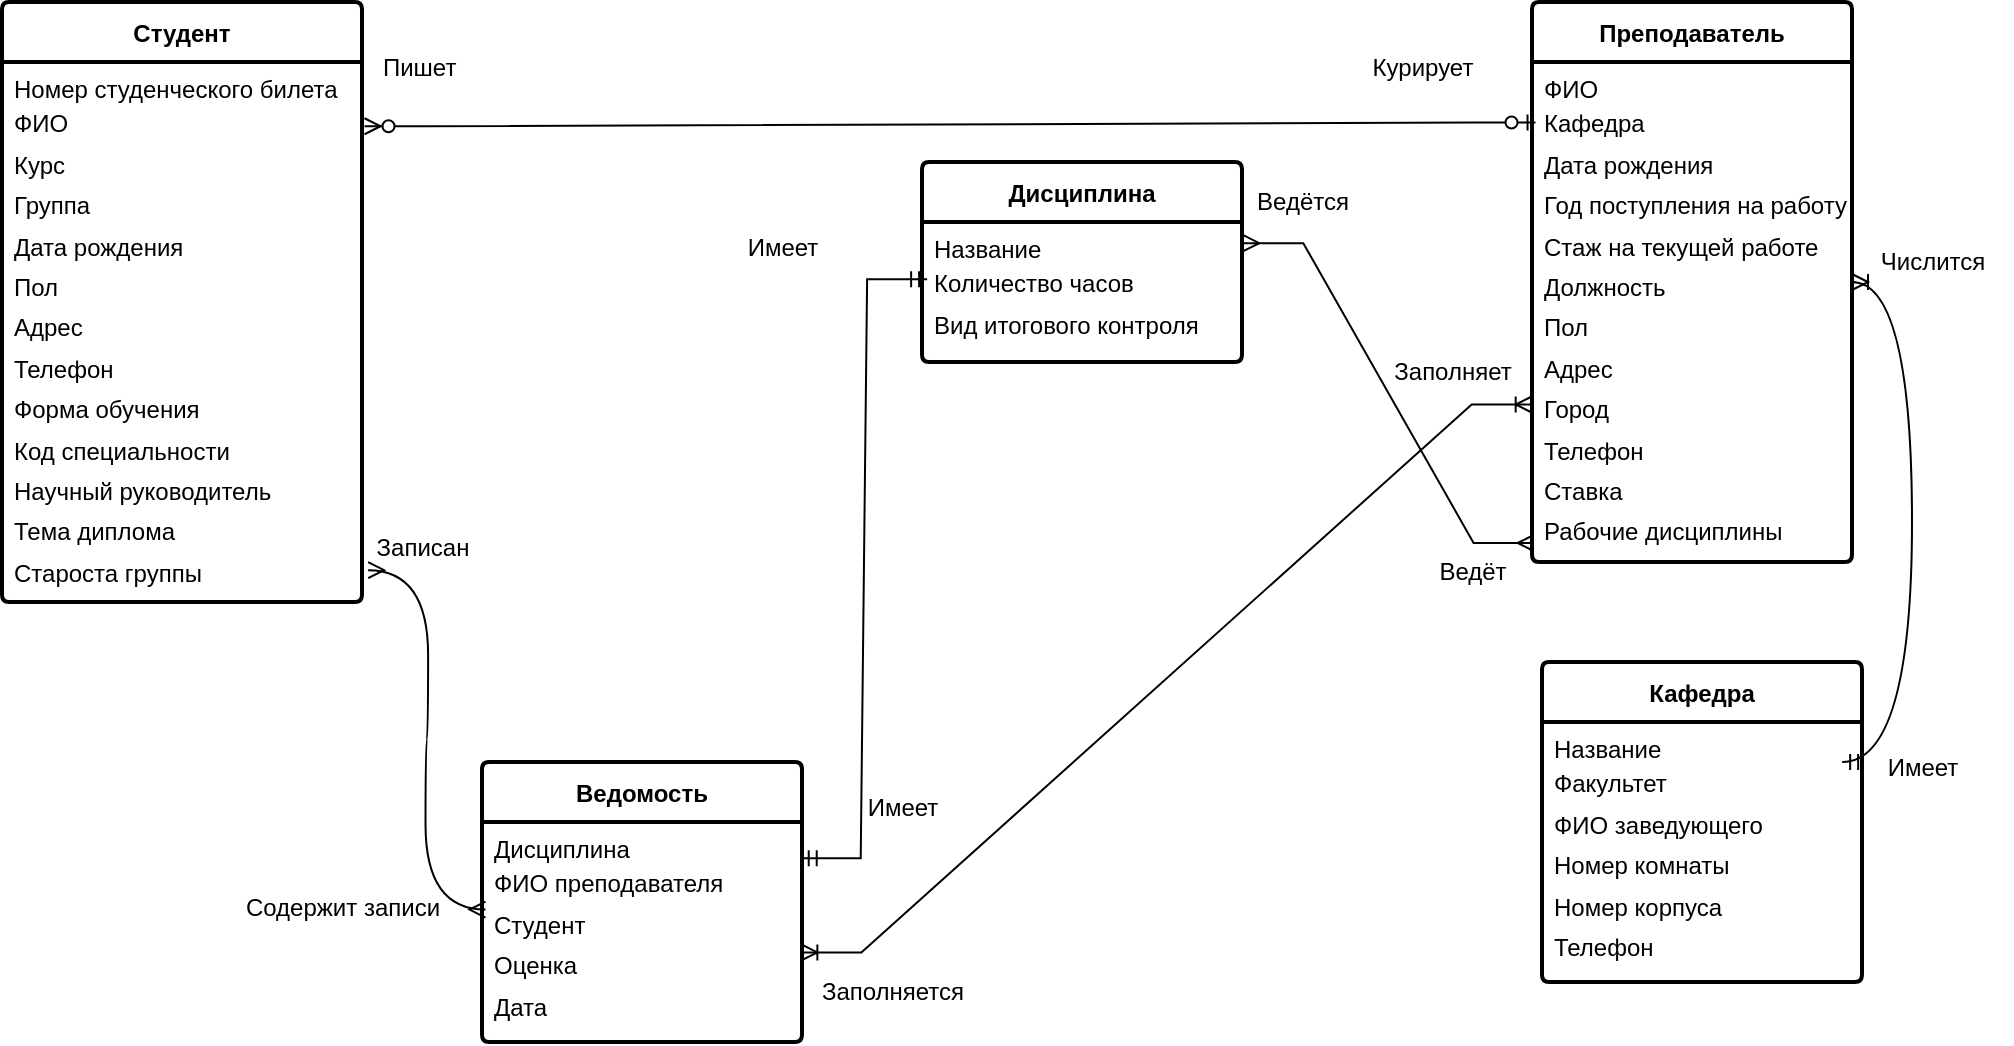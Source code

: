 <mxfile version="24.0.1" type="github">
  <diagram id="R2lEEEUBdFMjLlhIrx00" name="Page-1">
    <mxGraphModel dx="2022" dy="667" grid="1" gridSize="10" guides="1" tooltips="1" connect="1" arrows="1" fold="1" page="1" pageScale="1" pageWidth="850" pageHeight="1100" background="#FFFFFF" math="0" shadow="0" extFonts="Permanent Marker^https://fonts.googleapis.com/css?family=Permanent+Marker">
      <root>
        <mxCell id="0" />
        <mxCell id="1" parent="0" />
        <mxCell id="YFbkVFk9N9AtQ_815TIZ-2" value="&lt;b&gt;&lt;font style=&quot;font-size: 12px;&quot;&gt;Дисциплина&lt;/font&gt;&lt;/b&gt;" style="swimlane;childLayout=stackLayout;horizontal=1;startSize=30;horizontalStack=0;rounded=1;fontSize=14;fontStyle=0;strokeWidth=2;resizeParent=0;resizeLast=1;shadow=0;dashed=0;align=center;arcSize=4;whiteSpace=wrap;html=1;" parent="1" vertex="1">
          <mxGeometry x="120" y="110" width="160" height="100" as="geometry" />
        </mxCell>
        <mxCell id="YFbkVFk9N9AtQ_815TIZ-3" value="Название&lt;div style=&quot;line-height: 170%;&quot;&gt;Количество часов&lt;/div&gt;&lt;div style=&quot;line-height: 170%;&quot;&gt;Вид итогового контроля&lt;/div&gt;" style="align=left;strokeColor=none;fillColor=none;spacingLeft=4;fontSize=12;verticalAlign=top;resizable=0;rotatable=0;part=1;html=1;" parent="YFbkVFk9N9AtQ_815TIZ-2" vertex="1">
          <mxGeometry y="30" width="160" height="70" as="geometry" />
        </mxCell>
        <mxCell id="YFbkVFk9N9AtQ_815TIZ-8" value="&lt;font style=&quot;font-size: 12px;&quot;&gt;&lt;b&gt;Кафедра&lt;/b&gt;&lt;/font&gt;" style="swimlane;childLayout=stackLayout;horizontal=1;startSize=30;horizontalStack=0;rounded=1;fontSize=14;fontStyle=0;strokeWidth=2;resizeParent=0;resizeLast=1;shadow=0;dashed=0;align=center;arcSize=4;whiteSpace=wrap;html=1;" parent="1" vertex="1">
          <mxGeometry x="430" y="360" width="160" height="160" as="geometry" />
        </mxCell>
        <mxCell id="YFbkVFk9N9AtQ_815TIZ-9" value="Название&lt;div style=&quot;line-height: 170%;&quot;&gt;Факультет&lt;/div&gt;&lt;div style=&quot;line-height: 170%;&quot;&gt;ФИО заведующего&lt;/div&gt;&lt;div style=&quot;line-height: 170%;&quot;&gt;Номер комнаты&lt;/div&gt;&lt;div style=&quot;line-height: 170%;&quot;&gt;Номер корпуса&lt;/div&gt;&lt;div style=&quot;line-height: 170%;&quot;&gt;Телефон&lt;/div&gt;" style="align=left;strokeColor=none;fillColor=none;spacingLeft=4;fontSize=12;verticalAlign=top;resizable=0;rotatable=0;part=1;html=1;" parent="YFbkVFk9N9AtQ_815TIZ-8" vertex="1">
          <mxGeometry y="30" width="160" height="130" as="geometry" />
        </mxCell>
        <mxCell id="YFbkVFk9N9AtQ_815TIZ-10" value="&lt;b&gt;&lt;font style=&quot;font-size: 12px;&quot;&gt;Преподаватель&lt;/font&gt;&lt;/b&gt;" style="swimlane;childLayout=stackLayout;horizontal=1;startSize=30;horizontalStack=0;rounded=1;fontSize=14;fontStyle=0;strokeWidth=2;resizeParent=0;resizeLast=1;shadow=0;dashed=0;align=center;arcSize=4;whiteSpace=wrap;html=1;" parent="1" vertex="1">
          <mxGeometry x="425" y="30" width="160" height="280" as="geometry" />
        </mxCell>
        <mxCell id="YFbkVFk9N9AtQ_815TIZ-11" value="ФИО&lt;div style=&quot;line-height: 170%;&quot;&gt;Кафедра&lt;/div&gt;&lt;div style=&quot;line-height: 170%;&quot;&gt;Дата рождения&lt;/div&gt;&lt;div style=&quot;line-height: 170%;&quot;&gt;Год поступления на работу&lt;/div&gt;&lt;div style=&quot;line-height: 170%;&quot;&gt;Стаж на текущей работе&lt;/div&gt;&lt;div style=&quot;line-height: 170%;&quot;&gt;Должность&lt;/div&gt;&lt;div style=&quot;line-height: 170%;&quot;&gt;Пол&lt;/div&gt;&lt;div style=&quot;line-height: 170%;&quot;&gt;Адрес&lt;/div&gt;&lt;div style=&quot;line-height: 170%;&quot;&gt;Город&lt;/div&gt;&lt;div style=&quot;line-height: 170%;&quot;&gt;Телефон&lt;/div&gt;&lt;div style=&quot;line-height: 170%;&quot;&gt;Ставка&lt;/div&gt;&lt;div style=&quot;line-height: 170%;&quot;&gt;Рабочие дисциплины&lt;/div&gt;" style="align=left;strokeColor=none;fillColor=none;spacingLeft=4;fontSize=12;verticalAlign=top;resizable=0;rotatable=0;part=1;html=1;" parent="YFbkVFk9N9AtQ_815TIZ-10" vertex="1">
          <mxGeometry y="30" width="160" height="250" as="geometry" />
        </mxCell>
        <mxCell id="YFbkVFk9N9AtQ_815TIZ-12" value="&lt;b&gt;&lt;font style=&quot;font-size: 12px;&quot;&gt;Студент&lt;/font&gt;&lt;/b&gt;" style="swimlane;childLayout=stackLayout;horizontal=1;startSize=30;horizontalStack=0;rounded=1;fontSize=14;fontStyle=0;strokeWidth=2;resizeParent=0;resizeLast=1;shadow=0;dashed=0;align=center;arcSize=4;whiteSpace=wrap;html=1;" parent="1" vertex="1">
          <mxGeometry x="-340" y="30" width="180" height="300" as="geometry" />
        </mxCell>
        <mxCell id="YFbkVFk9N9AtQ_815TIZ-13" value="Номер студенческого билета&lt;div style=&quot;line-height: 170%;&quot;&gt;ФИО&lt;/div&gt;&lt;div style=&quot;line-height: 170%;&quot;&gt;Курс&lt;/div&gt;&lt;div style=&quot;line-height: 170%;&quot;&gt;Группа&lt;/div&gt;&lt;div style=&quot;line-height: 170%;&quot;&gt;Дата рождения&lt;/div&gt;&lt;div style=&quot;line-height: 170%;&quot;&gt;Пол&lt;/div&gt;&lt;div style=&quot;line-height: 170%;&quot;&gt;Адрес&lt;/div&gt;&lt;div style=&quot;line-height: 170%;&quot;&gt;Телефон&lt;/div&gt;&lt;div style=&quot;line-height: 170%;&quot;&gt;Форма обучения&lt;/div&gt;&lt;div style=&quot;line-height: 170%;&quot;&gt;Код специальности&lt;/div&gt;&lt;div style=&quot;line-height: 170%;&quot;&gt;Научный руководитель&lt;/div&gt;&lt;div style=&quot;line-height: 170%;&quot;&gt;Тема диплома&lt;/div&gt;&lt;div style=&quot;line-height: 170%;&quot;&gt;Староста группы&lt;/div&gt;" style="align=left;strokeColor=none;fillColor=none;spacingLeft=4;fontSize=12;verticalAlign=top;resizable=0;rotatable=0;part=1;html=1;" parent="YFbkVFk9N9AtQ_815TIZ-12" vertex="1">
          <mxGeometry y="30" width="180" height="270" as="geometry" />
        </mxCell>
        <mxCell id="YFbkVFk9N9AtQ_815TIZ-16" value="&lt;b&gt;&lt;font style=&quot;font-size: 12px;&quot;&gt;Ведомость&lt;/font&gt;&lt;/b&gt;" style="swimlane;childLayout=stackLayout;horizontal=1;startSize=30;horizontalStack=0;rounded=1;fontSize=14;fontStyle=0;strokeWidth=2;resizeParent=0;resizeLast=1;shadow=0;dashed=0;align=center;arcSize=4;whiteSpace=wrap;html=1;" parent="1" vertex="1">
          <mxGeometry x="-100" y="410" width="160" height="140" as="geometry" />
        </mxCell>
        <mxCell id="YFbkVFk9N9AtQ_815TIZ-17" value="Дисциплина&lt;div style=&quot;line-height: 170%;&quot;&gt;ФИО преподавателя&lt;/div&gt;&lt;div style=&quot;line-height: 170%;&quot;&gt;Студент&lt;/div&gt;&lt;div style=&quot;line-height: 170%;&quot;&gt;Оценка&lt;/div&gt;&lt;div style=&quot;line-height: 170%;&quot;&gt;Дата&lt;/div&gt;" style="align=left;strokeColor=none;fillColor=none;spacingLeft=4;fontSize=12;verticalAlign=top;resizable=0;rotatable=0;part=1;html=1;" parent="YFbkVFk9N9AtQ_815TIZ-16" vertex="1">
          <mxGeometry y="30" width="160" height="110" as="geometry" />
        </mxCell>
        <mxCell id="D0-YnoBW0OvQ-XF0kJE_-13" value="" style="edgeStyle=entityRelationEdgeStyle;fontSize=12;html=1;endArrow=ERmany;startArrow=ERmany;rounded=0;entryX=0.005;entryY=0.962;entryDx=0;entryDy=0;entryPerimeter=0;exitX=1.004;exitY=0.151;exitDx=0;exitDy=0;exitPerimeter=0;" parent="1" source="YFbkVFk9N9AtQ_815TIZ-3" target="YFbkVFk9N9AtQ_815TIZ-11" edge="1">
          <mxGeometry width="100" height="100" relative="1" as="geometry">
            <mxPoint x="280" y="280" as="sourcePoint" />
            <mxPoint x="380" y="180" as="targetPoint" />
          </mxGeometry>
        </mxCell>
        <mxCell id="D0-YnoBW0OvQ-XF0kJE_-16" value="" style="edgeStyle=entityRelationEdgeStyle;fontSize=12;html=1;endArrow=ERmandOne;startArrow=ERmandOne;rounded=0;exitX=0.996;exitY=0.165;exitDx=0;exitDy=0;exitPerimeter=0;entryX=0.016;entryY=0.409;entryDx=0;entryDy=0;entryPerimeter=0;" parent="1" source="YFbkVFk9N9AtQ_815TIZ-17" target="YFbkVFk9N9AtQ_815TIZ-3" edge="1">
          <mxGeometry width="100" height="100" relative="1" as="geometry">
            <mxPoint x="70" y="520" as="sourcePoint" />
            <mxPoint x="170" y="420" as="targetPoint" />
          </mxGeometry>
        </mxCell>
        <mxCell id="D0-YnoBW0OvQ-XF0kJE_-18" value="" style="edgeStyle=entityRelationEdgeStyle;fontSize=12;html=1;endArrow=ERmany;startArrow=ERmany;rounded=0;exitX=0.011;exitY=0.398;exitDx=0;exitDy=0;exitPerimeter=0;entryX=1.017;entryY=0.941;entryDx=0;entryDy=0;entryPerimeter=0;curved=1;" parent="1" source="YFbkVFk9N9AtQ_815TIZ-17" target="YFbkVFk9N9AtQ_815TIZ-13" edge="1">
          <mxGeometry width="100" height="100" relative="1" as="geometry">
            <mxPoint x="-310" y="500" as="sourcePoint" />
            <mxPoint x="-300" y="310" as="targetPoint" />
            <Array as="points">
              <mxPoint x="-310" y="520" />
              <mxPoint x="-157" y="350" />
              <mxPoint x="-80" y="280" />
              <mxPoint x="-50" y="330" />
              <mxPoint x="-120" y="350" />
            </Array>
          </mxGeometry>
        </mxCell>
        <mxCell id="D0-YnoBW0OvQ-XF0kJE_-21" value="" style="edgeStyle=entityRelationEdgeStyle;fontSize=12;html=1;endArrow=ERoneToMany;startArrow=ERoneToMany;rounded=0;exitX=0.998;exitY=0.593;exitDx=0;exitDy=0;exitPerimeter=0;entryX=-0.001;entryY=0.685;entryDx=0;entryDy=0;entryPerimeter=0;" parent="1" source="YFbkVFk9N9AtQ_815TIZ-17" target="YFbkVFk9N9AtQ_815TIZ-11" edge="1">
          <mxGeometry width="100" height="100" relative="1" as="geometry">
            <mxPoint x="230" y="520" as="sourcePoint" />
            <mxPoint x="330" y="420" as="targetPoint" />
          </mxGeometry>
        </mxCell>
        <mxCell id="u7AzC6_4To73JEFmurM7-1" value="Пишет&amp;nbsp;" style="text;html=1;align=center;verticalAlign=middle;resizable=0;points=[];autosize=1;strokeColor=none;fillColor=none;" vertex="1" parent="1">
          <mxGeometry x="-160" y="48" width="60" height="30" as="geometry" />
        </mxCell>
        <mxCell id="u7AzC6_4To73JEFmurM7-2" value="Курирует" style="text;html=1;align=center;verticalAlign=middle;resizable=0;points=[];autosize=1;strokeColor=none;fillColor=none;" vertex="1" parent="1">
          <mxGeometry x="335" y="48" width="70" height="30" as="geometry" />
        </mxCell>
        <mxCell id="u7AzC6_4To73JEFmurM7-3" value="Записан" style="text;html=1;align=center;verticalAlign=middle;resizable=0;points=[];autosize=1;strokeColor=none;fillColor=none;" vertex="1" parent="1">
          <mxGeometry x="-165" y="288" width="70" height="30" as="geometry" />
        </mxCell>
        <mxCell id="u7AzC6_4To73JEFmurM7-4" value="Содержит записи" style="text;html=1;align=center;verticalAlign=middle;resizable=0;points=[];autosize=1;strokeColor=none;fillColor=none;" vertex="1" parent="1">
          <mxGeometry x="-230" y="468" width="120" height="30" as="geometry" />
        </mxCell>
        <mxCell id="u7AzC6_4To73JEFmurM7-5" value="" style="edgeStyle=entityRelationEdgeStyle;fontSize=12;html=1;endArrow=ERzeroToMany;startArrow=ERzeroToOne;rounded=0;entryX=1.007;entryY=0.119;entryDx=0;entryDy=0;entryPerimeter=0;exitX=0.011;exitY=0.121;exitDx=0;exitDy=0;exitPerimeter=0;" edge="1" parent="1" source="YFbkVFk9N9AtQ_815TIZ-11" target="YFbkVFk9N9AtQ_815TIZ-13">
          <mxGeometry width="100" height="100" relative="1" as="geometry">
            <mxPoint x="-20" y="180" as="sourcePoint" />
            <mxPoint x="230" y="180" as="targetPoint" />
            <Array as="points">
              <mxPoint x="40" y="90" />
            </Array>
          </mxGeometry>
        </mxCell>
        <mxCell id="u7AzC6_4To73JEFmurM7-7" value="" style="edgeStyle=entityRelationEdgeStyle;fontSize=12;html=1;endArrow=ERoneToMany;startArrow=ERmandOne;rounded=0;exitX=0.938;exitY=0.154;exitDx=0;exitDy=0;exitPerimeter=0;curved=1;" edge="1" parent="1" source="YFbkVFk9N9AtQ_815TIZ-9" target="YFbkVFk9N9AtQ_815TIZ-10">
          <mxGeometry width="100" height="100" relative="1" as="geometry">
            <mxPoint x="130" y="280" as="sourcePoint" />
            <mxPoint x="230" y="180" as="targetPoint" />
            <Array as="points">
              <mxPoint x="660" y="240" />
            </Array>
          </mxGeometry>
        </mxCell>
        <mxCell id="u7AzC6_4To73JEFmurM7-8" value="Числится" style="text;html=1;align=center;verticalAlign=middle;resizable=0;points=[];autosize=1;strokeColor=none;fillColor=none;" vertex="1" parent="1">
          <mxGeometry x="585" y="145" width="80" height="30" as="geometry" />
        </mxCell>
        <mxCell id="u7AzC6_4To73JEFmurM7-9" value="Имеет" style="text;html=1;align=center;verticalAlign=middle;resizable=0;points=[];autosize=1;strokeColor=none;fillColor=none;" vertex="1" parent="1">
          <mxGeometry x="590" y="398" width="60" height="30" as="geometry" />
        </mxCell>
        <mxCell id="u7AzC6_4To73JEFmurM7-10" value="Заполняется" style="text;html=1;align=center;verticalAlign=middle;resizable=0;points=[];autosize=1;strokeColor=none;fillColor=none;" vertex="1" parent="1">
          <mxGeometry x="60" y="510" width="90" height="30" as="geometry" />
        </mxCell>
        <mxCell id="u7AzC6_4To73JEFmurM7-11" value="Заполняет" style="text;html=1;align=center;verticalAlign=middle;resizable=0;points=[];autosize=1;strokeColor=none;fillColor=none;" vertex="1" parent="1">
          <mxGeometry x="345" y="200" width="80" height="30" as="geometry" />
        </mxCell>
        <mxCell id="u7AzC6_4To73JEFmurM7-12" value="Ведётся" style="text;html=1;align=center;verticalAlign=middle;resizable=0;points=[];autosize=1;strokeColor=none;fillColor=none;" vertex="1" parent="1">
          <mxGeometry x="275" y="115" width="70" height="30" as="geometry" />
        </mxCell>
        <mxCell id="u7AzC6_4To73JEFmurM7-13" value="Ведёт" style="text;html=1;align=center;verticalAlign=middle;resizable=0;points=[];autosize=1;strokeColor=none;fillColor=none;" vertex="1" parent="1">
          <mxGeometry x="365" y="300" width="60" height="30" as="geometry" />
        </mxCell>
        <mxCell id="u7AzC6_4To73JEFmurM7-14" value="Имеет" style="text;html=1;align=center;verticalAlign=middle;resizable=0;points=[];autosize=1;strokeColor=none;fillColor=none;" vertex="1" parent="1">
          <mxGeometry x="20" y="138" width="60" height="30" as="geometry" />
        </mxCell>
        <mxCell id="u7AzC6_4To73JEFmurM7-15" value="Имеет" style="text;html=1;align=center;verticalAlign=middle;resizable=0;points=[];autosize=1;strokeColor=none;fillColor=none;" vertex="1" parent="1">
          <mxGeometry x="80" y="418" width="60" height="30" as="geometry" />
        </mxCell>
      </root>
    </mxGraphModel>
  </diagram>
</mxfile>
